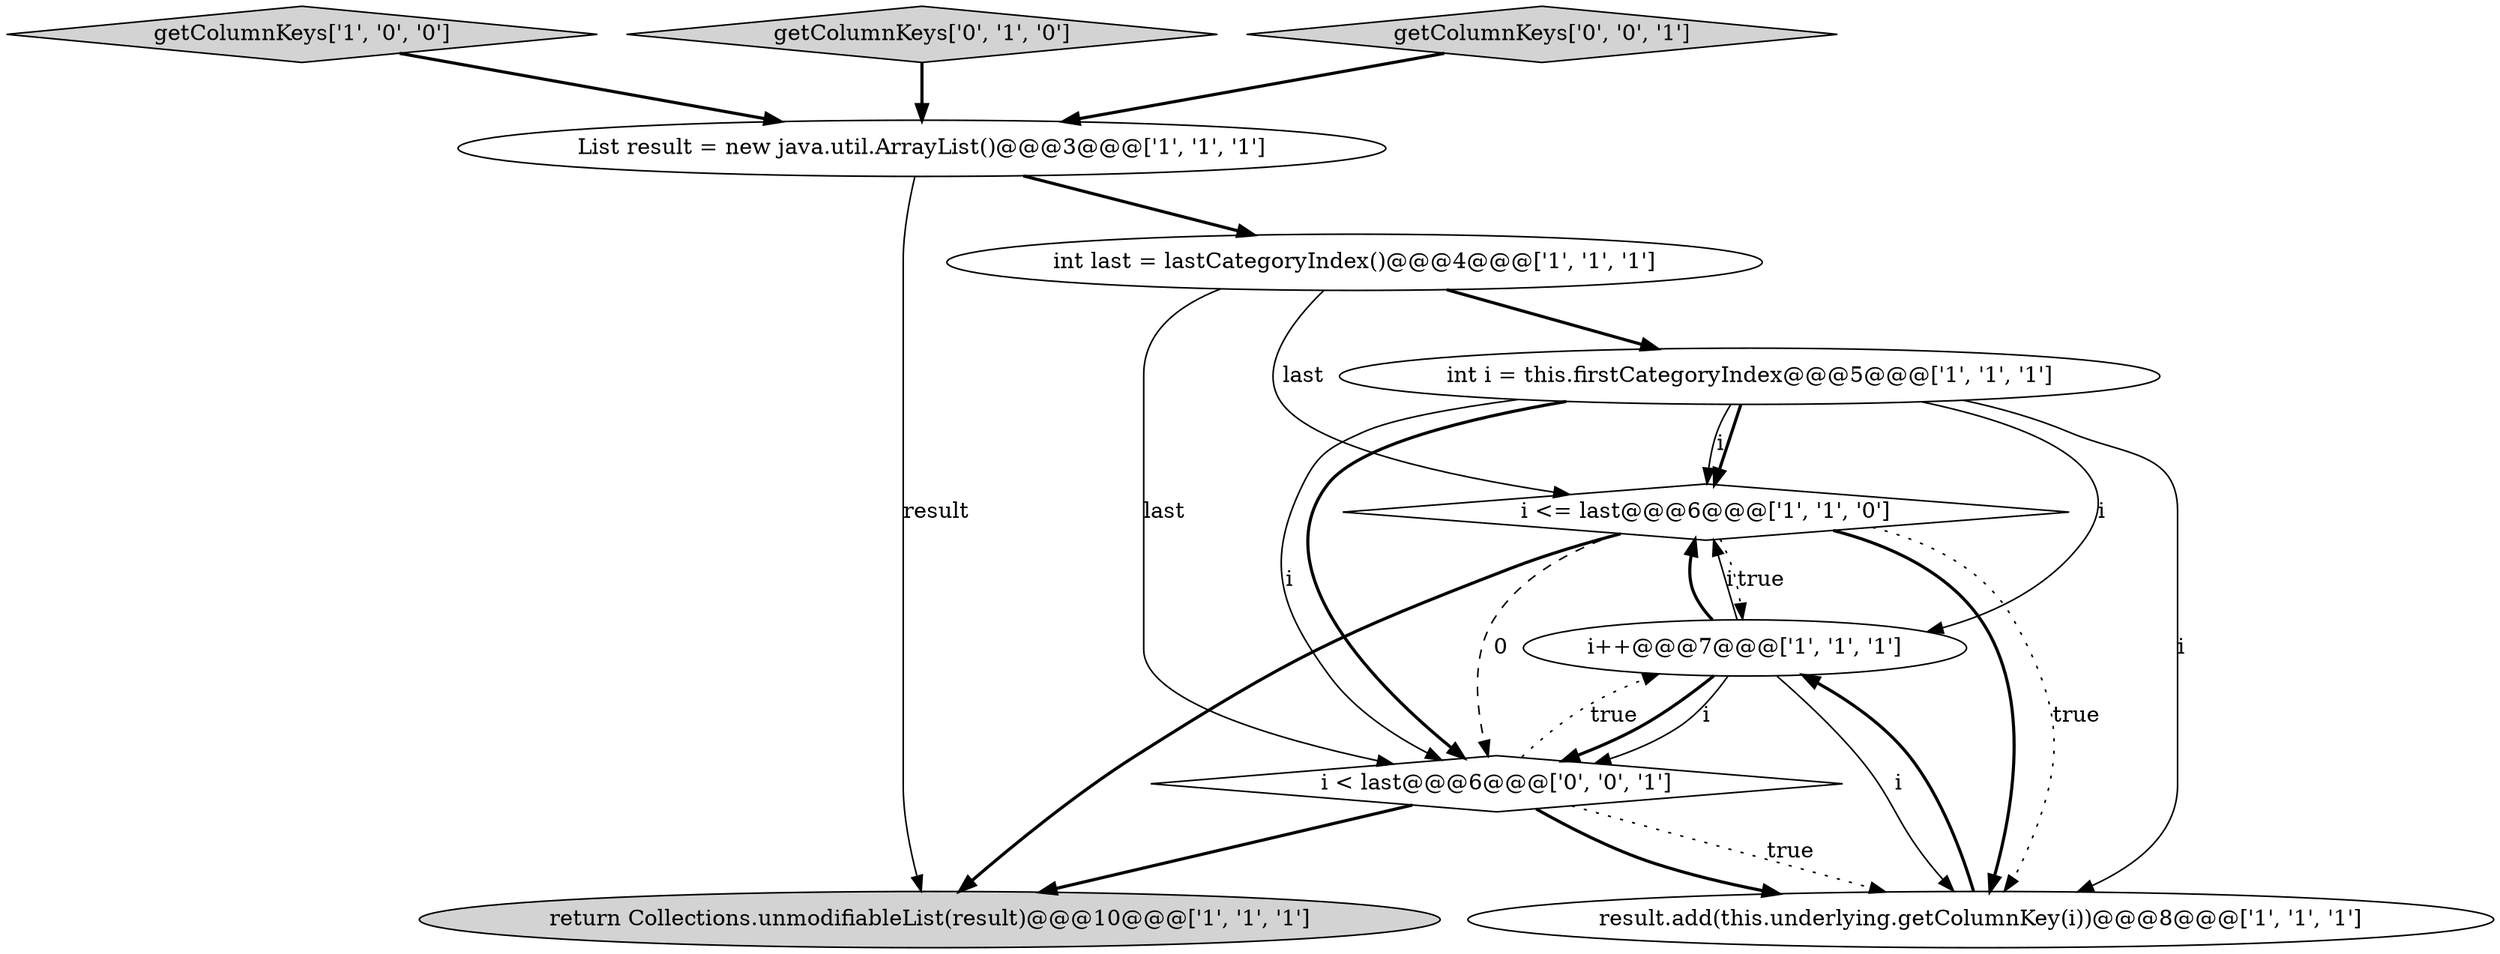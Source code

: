 digraph {
2 [style = filled, label = "List result = new java.util.ArrayList()@@@3@@@['1', '1', '1']", fillcolor = white, shape = ellipse image = "AAA0AAABBB1BBB"];
7 [style = filled, label = "getColumnKeys['1', '0', '0']", fillcolor = lightgray, shape = diamond image = "AAA0AAABBB1BBB"];
0 [style = filled, label = "i++@@@7@@@['1', '1', '1']", fillcolor = white, shape = ellipse image = "AAA0AAABBB1BBB"];
3 [style = filled, label = "result.add(this.underlying.getColumnKey(i))@@@8@@@['1', '1', '1']", fillcolor = white, shape = ellipse image = "AAA0AAABBB1BBB"];
4 [style = filled, label = "return Collections.unmodifiableList(result)@@@10@@@['1', '1', '1']", fillcolor = lightgray, shape = ellipse image = "AAA0AAABBB1BBB"];
8 [style = filled, label = "getColumnKeys['0', '1', '0']", fillcolor = lightgray, shape = diamond image = "AAA0AAABBB2BBB"];
6 [style = filled, label = "i <= last@@@6@@@['1', '1', '0']", fillcolor = white, shape = diamond image = "AAA0AAABBB1BBB"];
9 [style = filled, label = "i < last@@@6@@@['0', '0', '1']", fillcolor = white, shape = diamond image = "AAA0AAABBB3BBB"];
10 [style = filled, label = "getColumnKeys['0', '0', '1']", fillcolor = lightgray, shape = diamond image = "AAA0AAABBB3BBB"];
5 [style = filled, label = "int last = lastCategoryIndex()@@@4@@@['1', '1', '1']", fillcolor = white, shape = ellipse image = "AAA0AAABBB1BBB"];
1 [style = filled, label = "int i = this.firstCategoryIndex@@@5@@@['1', '1', '1']", fillcolor = white, shape = ellipse image = "AAA0AAABBB1BBB"];
0->6 [style = bold, label=""];
5->6 [style = solid, label="last"];
1->9 [style = bold, label=""];
10->2 [style = bold, label=""];
6->4 [style = bold, label=""];
9->4 [style = bold, label=""];
9->0 [style = dotted, label="true"];
2->5 [style = bold, label=""];
1->9 [style = solid, label="i"];
5->1 [style = bold, label=""];
9->3 [style = bold, label=""];
0->9 [style = bold, label=""];
6->9 [style = dashed, label="0"];
1->6 [style = bold, label=""];
0->3 [style = solid, label="i"];
6->0 [style = dotted, label="true"];
0->9 [style = solid, label="i"];
1->3 [style = solid, label="i"];
8->2 [style = bold, label=""];
3->0 [style = bold, label=""];
0->6 [style = solid, label="i"];
6->3 [style = bold, label=""];
2->4 [style = solid, label="result"];
6->3 [style = dotted, label="true"];
9->3 [style = dotted, label="true"];
1->0 [style = solid, label="i"];
1->6 [style = solid, label="i"];
5->9 [style = solid, label="last"];
7->2 [style = bold, label=""];
}
